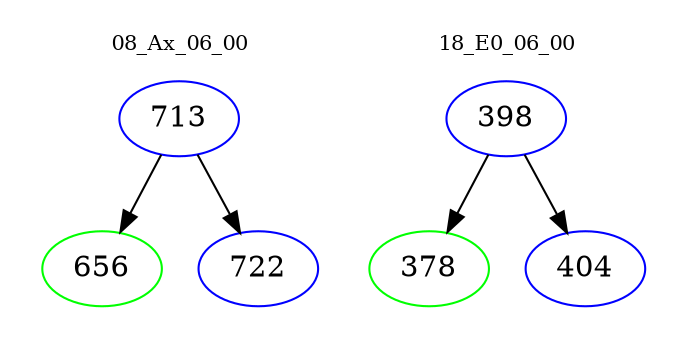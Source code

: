 digraph{
subgraph cluster_0 {
color = white
label = "08_Ax_06_00";
fontsize=10;
T0_713 [label="713", color="blue"]
T0_713 -> T0_656 [color="black"]
T0_656 [label="656", color="green"]
T0_713 -> T0_722 [color="black"]
T0_722 [label="722", color="blue"]
}
subgraph cluster_1 {
color = white
label = "18_E0_06_00";
fontsize=10;
T1_398 [label="398", color="blue"]
T1_398 -> T1_378 [color="black"]
T1_378 [label="378", color="green"]
T1_398 -> T1_404 [color="black"]
T1_404 [label="404", color="blue"]
}
}
